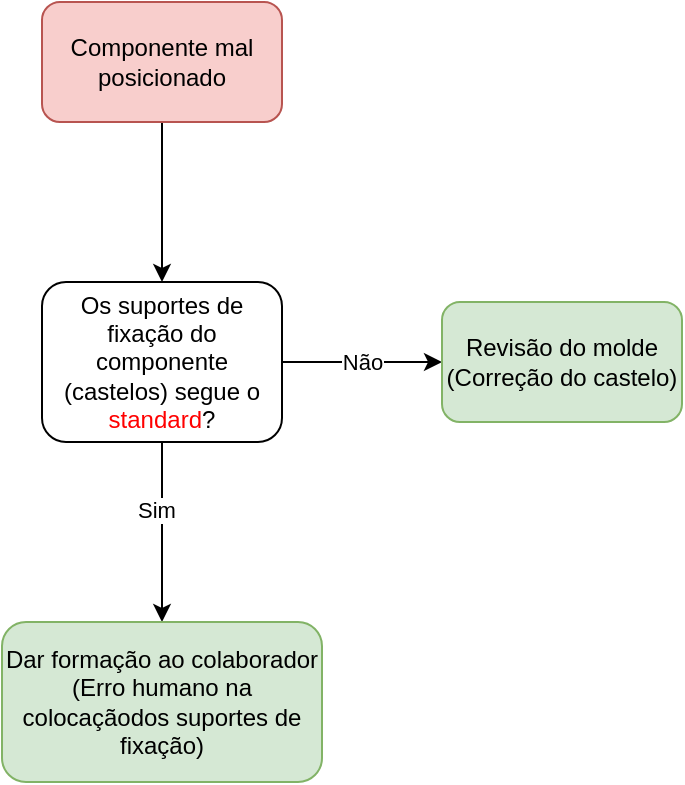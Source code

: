 <mxfile version="20.4.0" type="device"><diagram id="OHp0nnR1FQvLiNHJ07AC" name="Página-1"><mxGraphModel dx="1038" dy="556" grid="1" gridSize="10" guides="1" tooltips="1" connect="1" arrows="1" fold="1" page="1" pageScale="1" pageWidth="827" pageHeight="1169" math="0" shadow="0"><root><mxCell id="0"/><mxCell id="1" parent="0"/><mxCell id="5KP5rMBjmiUnjkXBGdMT-3" value="" style="edgeStyle=orthogonalEdgeStyle;rounded=0;orthogonalLoop=1;jettySize=auto;html=1;" edge="1" parent="1" source="5KP5rMBjmiUnjkXBGdMT-1" target="5KP5rMBjmiUnjkXBGdMT-2"><mxGeometry relative="1" as="geometry"/></mxCell><mxCell id="5KP5rMBjmiUnjkXBGdMT-1" value="Componente mal posicionado" style="rounded=1;whiteSpace=wrap;html=1;fillColor=#f8cecc;strokeColor=#b85450;" vertex="1" parent="1"><mxGeometry x="60" y="30" width="120" height="60" as="geometry"/></mxCell><mxCell id="5KP5rMBjmiUnjkXBGdMT-11" value="Não" style="edgeStyle=orthogonalEdgeStyle;rounded=0;orthogonalLoop=1;jettySize=auto;html=1;fontColor=#000000;" edge="1" parent="1" source="5KP5rMBjmiUnjkXBGdMT-2" target="5KP5rMBjmiUnjkXBGdMT-10"><mxGeometry relative="1" as="geometry"/></mxCell><mxCell id="5KP5rMBjmiUnjkXBGdMT-13" value="" style="edgeStyle=orthogonalEdgeStyle;rounded=0;orthogonalLoop=1;jettySize=auto;html=1;fontColor=#000000;" edge="1" parent="1" source="5KP5rMBjmiUnjkXBGdMT-2" target="5KP5rMBjmiUnjkXBGdMT-12"><mxGeometry relative="1" as="geometry"/></mxCell><mxCell id="5KP5rMBjmiUnjkXBGdMT-14" value="Sim" style="edgeLabel;html=1;align=center;verticalAlign=middle;resizable=0;points=[];fontColor=#000000;" vertex="1" connectable="0" parent="5KP5rMBjmiUnjkXBGdMT-13"><mxGeometry x="-0.244" y="-3" relative="1" as="geometry"><mxPoint as="offset"/></mxGeometry></mxCell><mxCell id="5KP5rMBjmiUnjkXBGdMT-2" value="Os suportes de fixação do componente (castelos) segue o &lt;font color=&quot;#FF0000&quot;&gt;standard&lt;/font&gt;?" style="whiteSpace=wrap;html=1;rounded=1;" vertex="1" parent="1"><mxGeometry x="60" y="170" width="120" height="80" as="geometry"/></mxCell><mxCell id="5KP5rMBjmiUnjkXBGdMT-10" value="&lt;div&gt;Revisão do molde&lt;/div&gt;&lt;div&gt;(Correção do castelo)&lt;br&gt;&lt;/div&gt;" style="whiteSpace=wrap;html=1;rounded=1;fillColor=#d5e8d4;strokeColor=#82b366;" vertex="1" parent="1"><mxGeometry x="260" y="180" width="120" height="60" as="geometry"/></mxCell><mxCell id="5KP5rMBjmiUnjkXBGdMT-12" value="&lt;div&gt;Dar formação ao colaborador&lt;/div&gt;&lt;div&gt;(Erro humano na colocaçãodos suportes de fixação)&lt;br&gt;&lt;/div&gt;" style="whiteSpace=wrap;html=1;rounded=1;fillColor=#d5e8d4;strokeColor=#82b366;" vertex="1" parent="1"><mxGeometry x="40" y="340" width="160" height="80" as="geometry"/></mxCell></root></mxGraphModel></diagram></mxfile>